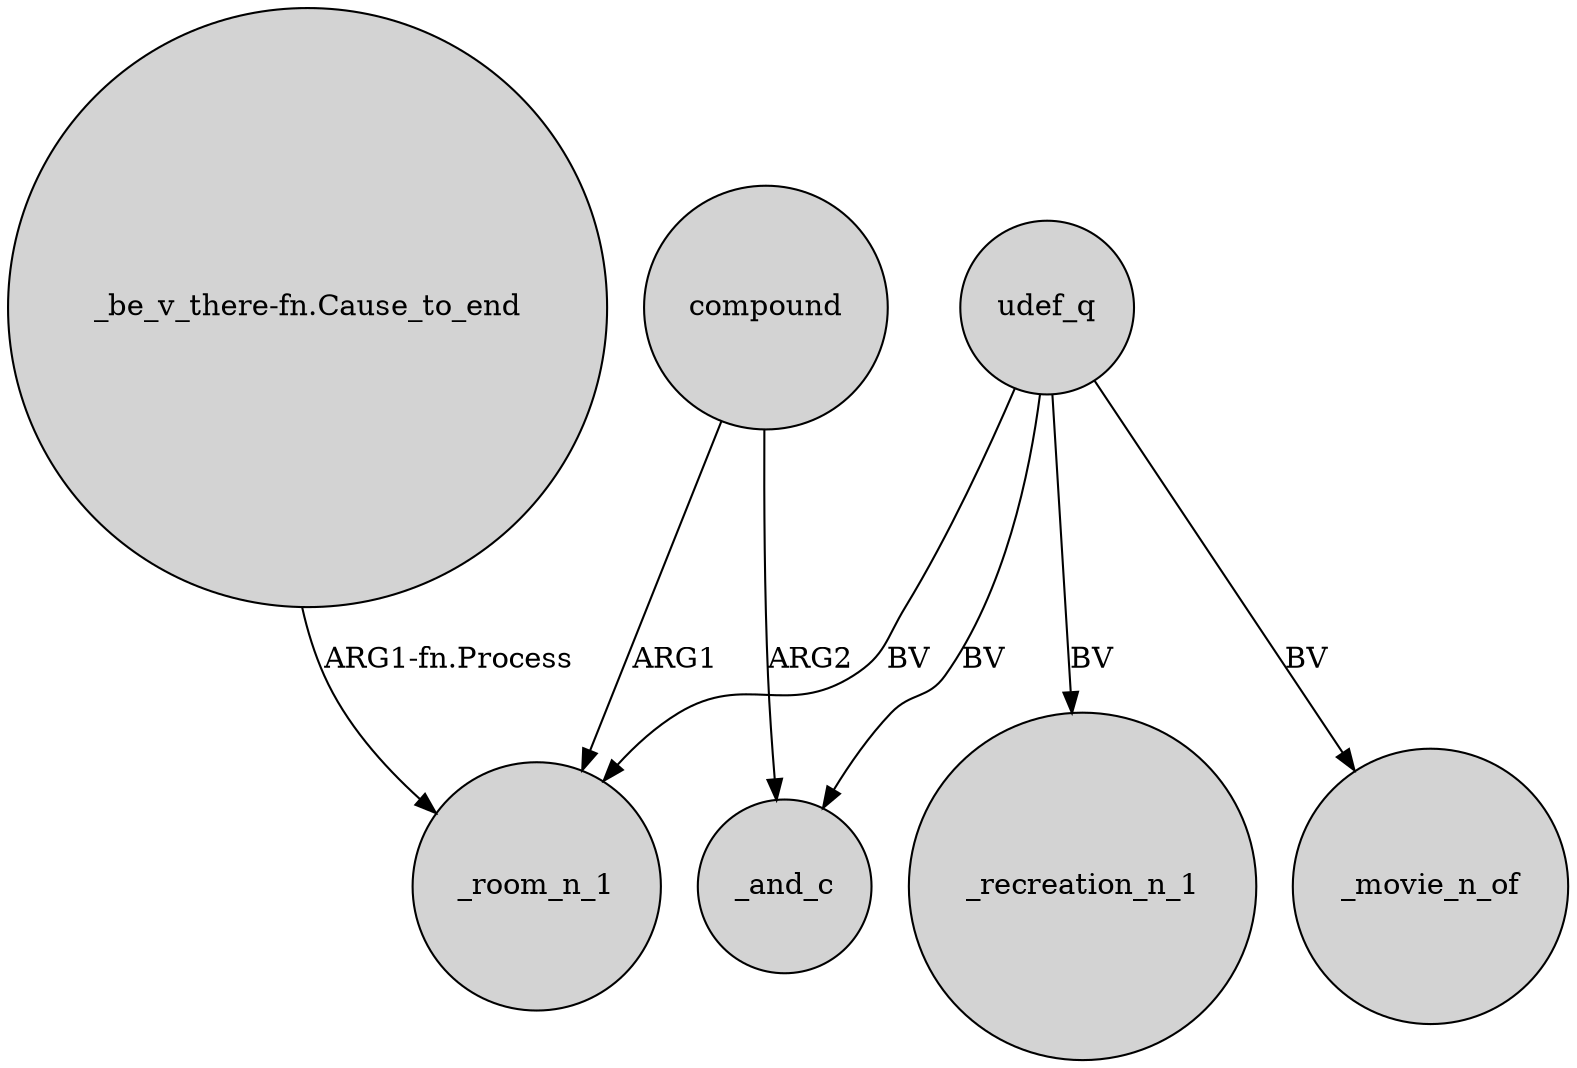 digraph {
	node [shape=circle style=filled]
	"_be_v_there-fn.Cause_to_end" -> _room_n_1 [label="ARG1-fn.Process"]
	udef_q -> _and_c [label=BV]
	compound -> _and_c [label=ARG2]
	compound -> _room_n_1 [label=ARG1]
	udef_q -> _movie_n_of [label=BV]
	udef_q -> _room_n_1 [label=BV]
	udef_q -> _recreation_n_1 [label=BV]
}
